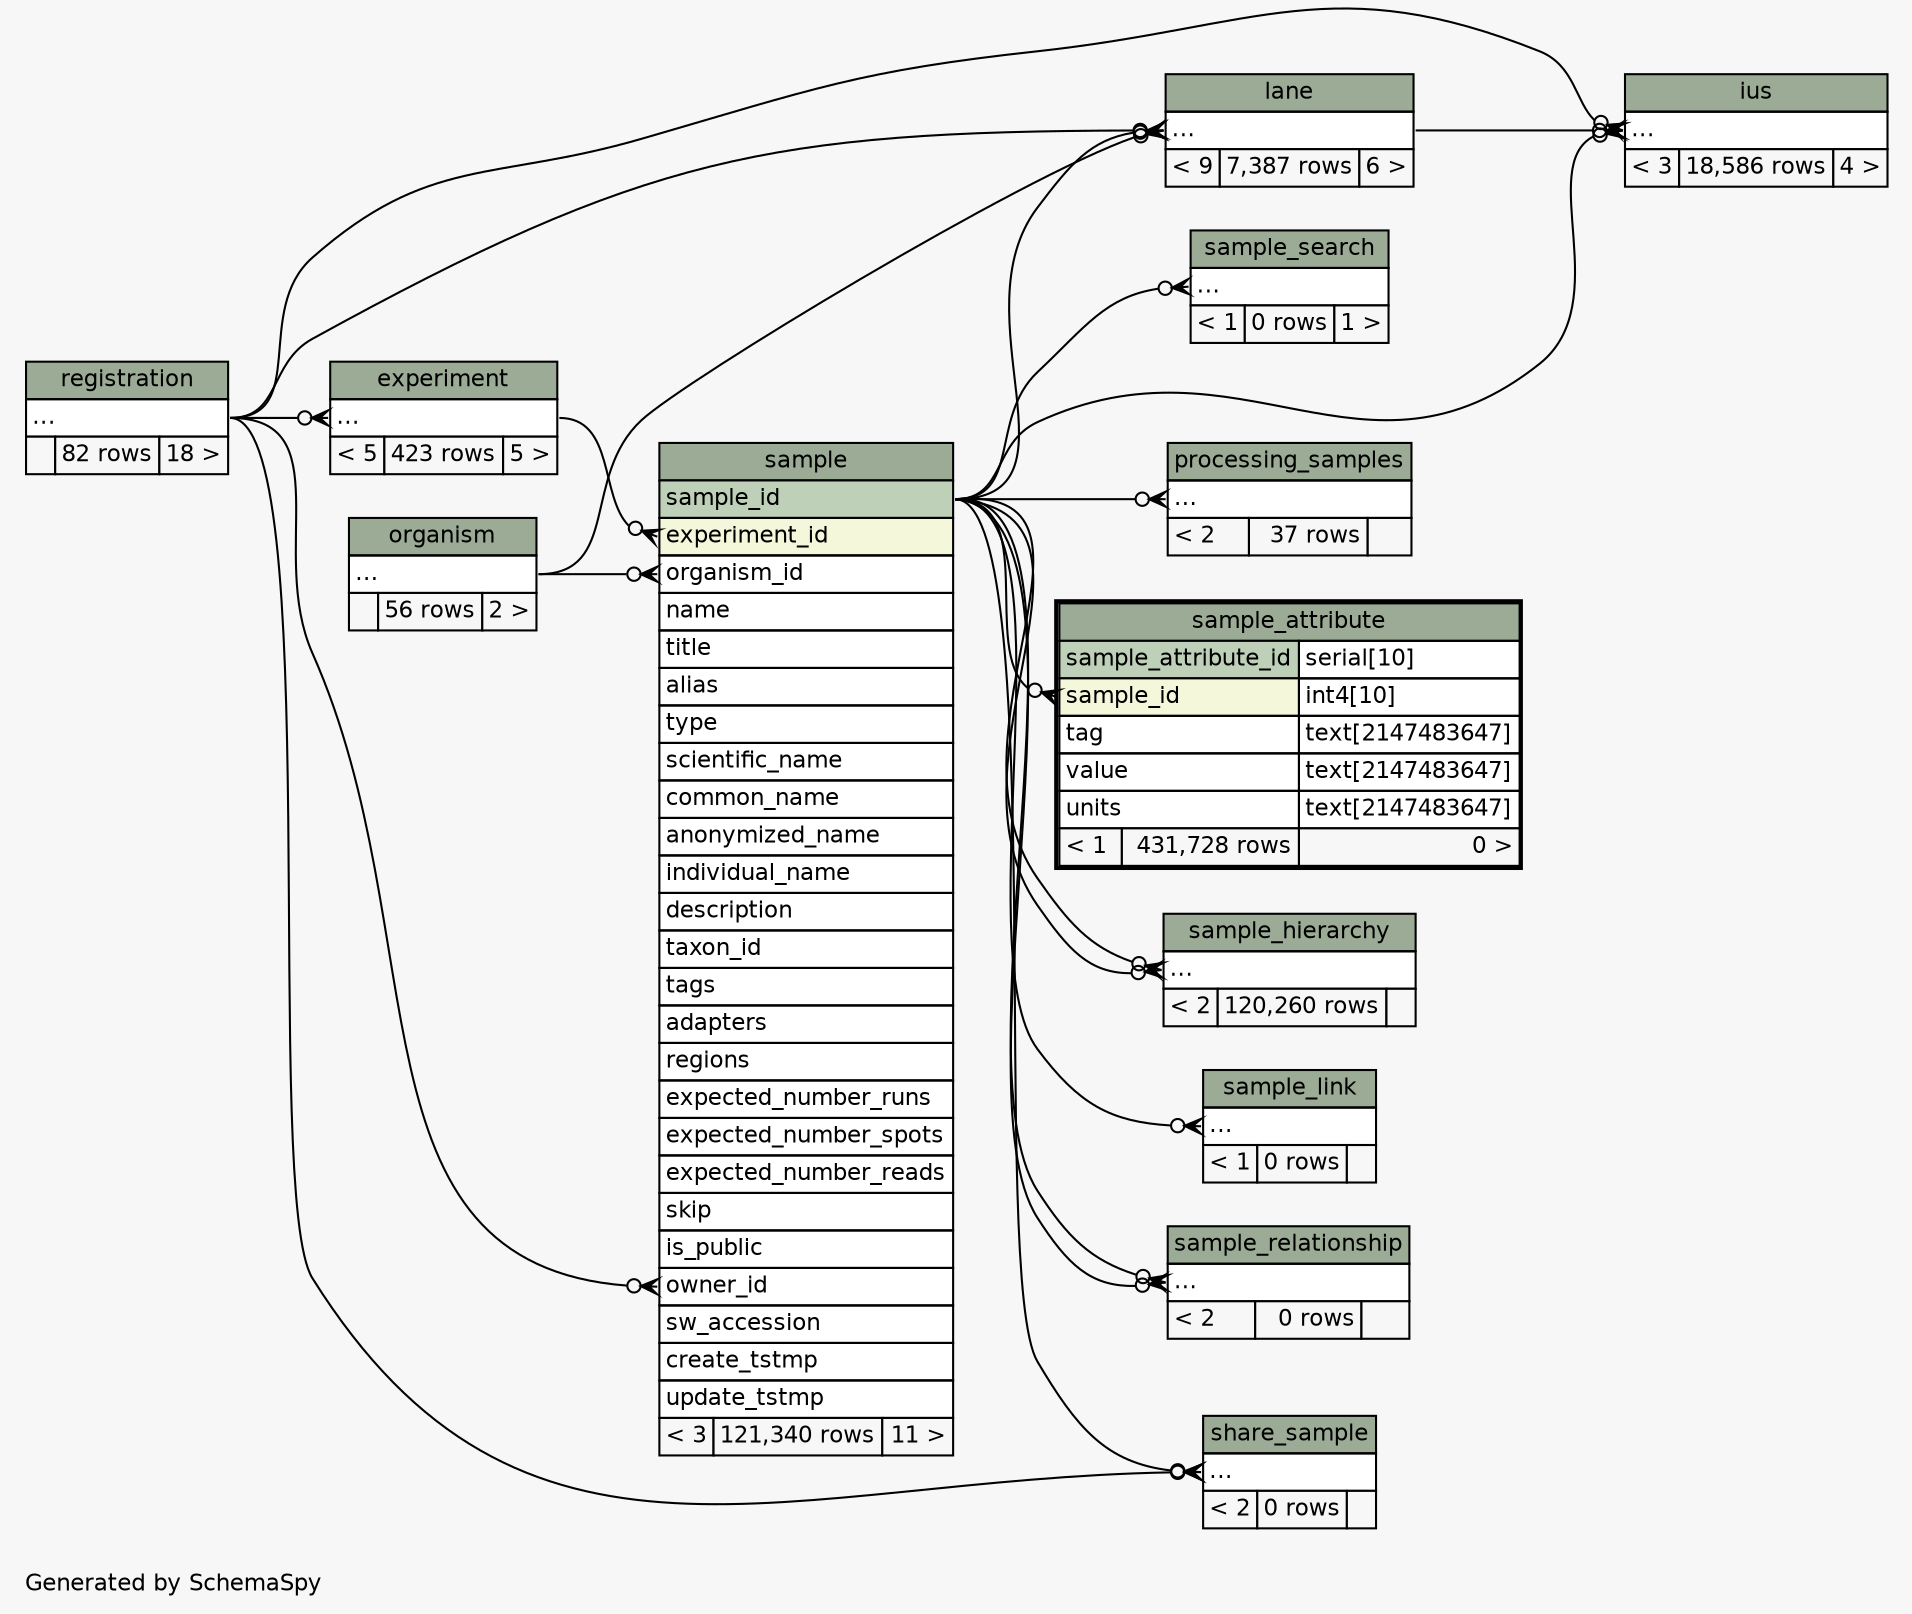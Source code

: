 // dot 2.26.3 on Linux 3.5.0-47-generic
// SchemaSpy rev 590
digraph "twoDegreesRelationshipsDiagram" {
  graph [
    rankdir="RL"
    bgcolor="#f7f7f7"
    label="\nGenerated by SchemaSpy"
    labeljust="l"
    nodesep="0.18"
    ranksep="0.46"
    fontname="Helvetica"
    fontsize="11"
  ];
  node [
    fontname="Helvetica"
    fontsize="11"
    shape="plaintext"
  ];
  edge [
    arrowsize="0.8"
  ];
  "experiment":"elipses":w -> "registration":"elipses":e [arrowhead=none dir=back arrowtail=crowodot];
  "ius":"elipses":w -> "lane":"elipses":e [arrowhead=none dir=back arrowtail=crowodot];
  "ius":"elipses":w -> "registration":"elipses":e [arrowhead=none dir=back arrowtail=crowodot];
  "ius":"elipses":w -> "sample":"sample_id":e [arrowhead=none dir=back arrowtail=crowodot];
  "lane":"elipses":w -> "organism":"elipses":e [arrowhead=none dir=back arrowtail=crowodot];
  "lane":"elipses":w -> "registration":"elipses":e [arrowhead=none dir=back arrowtail=crowodot];
  "lane":"elipses":w -> "sample":"sample_id":e [arrowhead=none dir=back arrowtail=crowodot];
  "processing_samples":"elipses":w -> "sample":"sample_id":e [arrowhead=none dir=back arrowtail=crowodot];
  "sample":"experiment_id":w -> "experiment":"elipses":e [arrowhead=none dir=back arrowtail=crowodot];
  "sample":"organism_id":w -> "organism":"elipses":e [arrowhead=none dir=back arrowtail=crowodot];
  "sample":"owner_id":w -> "registration":"elipses":e [arrowhead=none dir=back arrowtail=crowodot];
  "sample_attribute":"sample_id":w -> "sample":"sample_id":e [arrowhead=none dir=back arrowtail=crowodot];
  "sample_hierarchy":"elipses":w -> "sample":"sample_id":e [arrowhead=none dir=back arrowtail=crowodot];
  "sample_hierarchy":"elipses":w -> "sample":"sample_id":e [arrowhead=none dir=back arrowtail=crowodot];
  "sample_link":"elipses":w -> "sample":"sample_id":e [arrowhead=none dir=back arrowtail=crowodot];
  "sample_relationship":"elipses":w -> "sample":"sample_id":e [arrowhead=none dir=back arrowtail=crowodot];
  "sample_relationship":"elipses":w -> "sample":"sample_id":e [arrowhead=none dir=back arrowtail=crowodot];
  "sample_search":"elipses":w -> "sample":"sample_id":e [arrowhead=none dir=back arrowtail=crowodot];
  "share_sample":"elipses":w -> "registration":"elipses":e [arrowhead=none dir=back arrowtail=crowodot];
  "share_sample":"elipses":w -> "sample":"sample_id":e [arrowhead=none dir=back arrowtail=crowodot];
  "experiment" [
    label=<
    <TABLE BORDER="0" CELLBORDER="1" CELLSPACING="0" BGCOLOR="#ffffff">
      <TR><TD COLSPAN="3" BGCOLOR="#9bab96" ALIGN="CENTER">experiment</TD></TR>
      <TR><TD PORT="elipses" COLSPAN="3" ALIGN="LEFT">...</TD></TR>
      <TR><TD ALIGN="LEFT" BGCOLOR="#f7f7f7">&lt; 5</TD><TD ALIGN="RIGHT" BGCOLOR="#f7f7f7">423 rows</TD><TD ALIGN="RIGHT" BGCOLOR="#f7f7f7">5 &gt;</TD></TR>
    </TABLE>>
    URL="experiment.html"
    tooltip="experiment"
  ];
  "ius" [
    label=<
    <TABLE BORDER="0" CELLBORDER="1" CELLSPACING="0" BGCOLOR="#ffffff">
      <TR><TD COLSPAN="3" BGCOLOR="#9bab96" ALIGN="CENTER">ius</TD></TR>
      <TR><TD PORT="elipses" COLSPAN="3" ALIGN="LEFT">...</TD></TR>
      <TR><TD ALIGN="LEFT" BGCOLOR="#f7f7f7">&lt; 3</TD><TD ALIGN="RIGHT" BGCOLOR="#f7f7f7">18,586 rows</TD><TD ALIGN="RIGHT" BGCOLOR="#f7f7f7">4 &gt;</TD></TR>
    </TABLE>>
    URL="ius.html"
    tooltip="ius"
  ];
  "lane" [
    label=<
    <TABLE BORDER="0" CELLBORDER="1" CELLSPACING="0" BGCOLOR="#ffffff">
      <TR><TD COLSPAN="3" BGCOLOR="#9bab96" ALIGN="CENTER">lane</TD></TR>
      <TR><TD PORT="elipses" COLSPAN="3" ALIGN="LEFT">...</TD></TR>
      <TR><TD ALIGN="LEFT" BGCOLOR="#f7f7f7">&lt; 9</TD><TD ALIGN="RIGHT" BGCOLOR="#f7f7f7">7,387 rows</TD><TD ALIGN="RIGHT" BGCOLOR="#f7f7f7">6 &gt;</TD></TR>
    </TABLE>>
    URL="lane.html"
    tooltip="lane"
  ];
  "organism" [
    label=<
    <TABLE BORDER="0" CELLBORDER="1" CELLSPACING="0" BGCOLOR="#ffffff">
      <TR><TD COLSPAN="3" BGCOLOR="#9bab96" ALIGN="CENTER">organism</TD></TR>
      <TR><TD PORT="elipses" COLSPAN="3" ALIGN="LEFT">...</TD></TR>
      <TR><TD ALIGN="LEFT" BGCOLOR="#f7f7f7">  </TD><TD ALIGN="RIGHT" BGCOLOR="#f7f7f7">56 rows</TD><TD ALIGN="RIGHT" BGCOLOR="#f7f7f7">2 &gt;</TD></TR>
    </TABLE>>
    URL="organism.html"
    tooltip="organism"
  ];
  "processing_samples" [
    label=<
    <TABLE BORDER="0" CELLBORDER="1" CELLSPACING="0" BGCOLOR="#ffffff">
      <TR><TD COLSPAN="3" BGCOLOR="#9bab96" ALIGN="CENTER">processing_samples</TD></TR>
      <TR><TD PORT="elipses" COLSPAN="3" ALIGN="LEFT">...</TD></TR>
      <TR><TD ALIGN="LEFT" BGCOLOR="#f7f7f7">&lt; 2</TD><TD ALIGN="RIGHT" BGCOLOR="#f7f7f7">37 rows</TD><TD ALIGN="RIGHT" BGCOLOR="#f7f7f7">  </TD></TR>
    </TABLE>>
    URL="processing_samples.html"
    tooltip="processing_samples"
  ];
  "registration" [
    label=<
    <TABLE BORDER="0" CELLBORDER="1" CELLSPACING="0" BGCOLOR="#ffffff">
      <TR><TD COLSPAN="3" BGCOLOR="#9bab96" ALIGN="CENTER">registration</TD></TR>
      <TR><TD PORT="elipses" COLSPAN="3" ALIGN="LEFT">...</TD></TR>
      <TR><TD ALIGN="LEFT" BGCOLOR="#f7f7f7">  </TD><TD ALIGN="RIGHT" BGCOLOR="#f7f7f7">82 rows</TD><TD ALIGN="RIGHT" BGCOLOR="#f7f7f7">18 &gt;</TD></TR>
    </TABLE>>
    URL="registration.html"
    tooltip="registration"
  ];
  "sample" [
    label=<
    <TABLE BORDER="0" CELLBORDER="1" CELLSPACING="0" BGCOLOR="#ffffff">
      <TR><TD COLSPAN="3" BGCOLOR="#9bab96" ALIGN="CENTER">sample</TD></TR>
      <TR><TD PORT="sample_id" COLSPAN="3" BGCOLOR="#bed1b8" ALIGN="LEFT">sample_id</TD></TR>
      <TR><TD PORT="experiment_id" COLSPAN="3" BGCOLOR="#f4f7da" ALIGN="LEFT">experiment_id</TD></TR>
      <TR><TD PORT="organism_id" COLSPAN="3" ALIGN="LEFT">organism_id</TD></TR>
      <TR><TD PORT="name" COLSPAN="3" ALIGN="LEFT">name</TD></TR>
      <TR><TD PORT="title" COLSPAN="3" ALIGN="LEFT">title</TD></TR>
      <TR><TD PORT="alias" COLSPAN="3" ALIGN="LEFT">alias</TD></TR>
      <TR><TD PORT="type" COLSPAN="3" ALIGN="LEFT">type</TD></TR>
      <TR><TD PORT="scientific_name" COLSPAN="3" ALIGN="LEFT">scientific_name</TD></TR>
      <TR><TD PORT="common_name" COLSPAN="3" ALIGN="LEFT">common_name</TD></TR>
      <TR><TD PORT="anonymized_name" COLSPAN="3" ALIGN="LEFT">anonymized_name</TD></TR>
      <TR><TD PORT="individual_name" COLSPAN="3" ALIGN="LEFT">individual_name</TD></TR>
      <TR><TD PORT="description" COLSPAN="3" ALIGN="LEFT">description</TD></TR>
      <TR><TD PORT="taxon_id" COLSPAN="3" ALIGN="LEFT">taxon_id</TD></TR>
      <TR><TD PORT="tags" COLSPAN="3" ALIGN="LEFT">tags</TD></TR>
      <TR><TD PORT="adapters" COLSPAN="3" ALIGN="LEFT">adapters</TD></TR>
      <TR><TD PORT="regions" COLSPAN="3" ALIGN="LEFT">regions</TD></TR>
      <TR><TD PORT="expected_number_runs" COLSPAN="3" ALIGN="LEFT">expected_number_runs</TD></TR>
      <TR><TD PORT="expected_number_spots" COLSPAN="3" ALIGN="LEFT">expected_number_spots</TD></TR>
      <TR><TD PORT="expected_number_reads" COLSPAN="3" ALIGN="LEFT">expected_number_reads</TD></TR>
      <TR><TD PORT="skip" COLSPAN="3" ALIGN="LEFT">skip</TD></TR>
      <TR><TD PORT="is_public" COLSPAN="3" ALIGN="LEFT">is_public</TD></TR>
      <TR><TD PORT="owner_id" COLSPAN="3" ALIGN="LEFT">owner_id</TD></TR>
      <TR><TD PORT="sw_accession" COLSPAN="3" ALIGN="LEFT">sw_accession</TD></TR>
      <TR><TD PORT="create_tstmp" COLSPAN="3" ALIGN="LEFT">create_tstmp</TD></TR>
      <TR><TD PORT="update_tstmp" COLSPAN="3" ALIGN="LEFT">update_tstmp</TD></TR>
      <TR><TD ALIGN="LEFT" BGCOLOR="#f7f7f7">&lt; 3</TD><TD ALIGN="RIGHT" BGCOLOR="#f7f7f7">121,340 rows</TD><TD ALIGN="RIGHT" BGCOLOR="#f7f7f7">11 &gt;</TD></TR>
    </TABLE>>
    URL="sample.html"
    tooltip="sample"
  ];
  "sample_attribute" [
    label=<
    <TABLE BORDER="2" CELLBORDER="1" CELLSPACING="0" BGCOLOR="#ffffff">
      <TR><TD COLSPAN="3" BGCOLOR="#9bab96" ALIGN="CENTER">sample_attribute</TD></TR>
      <TR><TD PORT="sample_attribute_id" COLSPAN="2" BGCOLOR="#bed1b8" ALIGN="LEFT">sample_attribute_id</TD><TD PORT="sample_attribute_id.type" ALIGN="LEFT">serial[10]</TD></TR>
      <TR><TD PORT="sample_id" COLSPAN="2" BGCOLOR="#f4f7da" ALIGN="LEFT">sample_id</TD><TD PORT="sample_id.type" ALIGN="LEFT">int4[10]</TD></TR>
      <TR><TD PORT="tag" COLSPAN="2" ALIGN="LEFT">tag</TD><TD PORT="tag.type" ALIGN="LEFT">text[2147483647]</TD></TR>
      <TR><TD PORT="value" COLSPAN="2" ALIGN="LEFT">value</TD><TD PORT="value.type" ALIGN="LEFT">text[2147483647]</TD></TR>
      <TR><TD PORT="units" COLSPAN="2" ALIGN="LEFT">units</TD><TD PORT="units.type" ALIGN="LEFT">text[2147483647]</TD></TR>
      <TR><TD ALIGN="LEFT" BGCOLOR="#f7f7f7">&lt; 1</TD><TD ALIGN="RIGHT" BGCOLOR="#f7f7f7">431,728 rows</TD><TD ALIGN="RIGHT" BGCOLOR="#f7f7f7">0 &gt;</TD></TR>
    </TABLE>>
    URL="sample_attribute.html"
    tooltip="sample_attribute"
  ];
  "sample_hierarchy" [
    label=<
    <TABLE BORDER="0" CELLBORDER="1" CELLSPACING="0" BGCOLOR="#ffffff">
      <TR><TD COLSPAN="3" BGCOLOR="#9bab96" ALIGN="CENTER">sample_hierarchy</TD></TR>
      <TR><TD PORT="elipses" COLSPAN="3" ALIGN="LEFT">...</TD></TR>
      <TR><TD ALIGN="LEFT" BGCOLOR="#f7f7f7">&lt; 2</TD><TD ALIGN="RIGHT" BGCOLOR="#f7f7f7">120,260 rows</TD><TD ALIGN="RIGHT" BGCOLOR="#f7f7f7">  </TD></TR>
    </TABLE>>
    URL="sample_hierarchy.html"
    tooltip="sample_hierarchy"
  ];
  "sample_link" [
    label=<
    <TABLE BORDER="0" CELLBORDER="1" CELLSPACING="0" BGCOLOR="#ffffff">
      <TR><TD COLSPAN="3" BGCOLOR="#9bab96" ALIGN="CENTER">sample_link</TD></TR>
      <TR><TD PORT="elipses" COLSPAN="3" ALIGN="LEFT">...</TD></TR>
      <TR><TD ALIGN="LEFT" BGCOLOR="#f7f7f7">&lt; 1</TD><TD ALIGN="RIGHT" BGCOLOR="#f7f7f7">0 rows</TD><TD ALIGN="RIGHT" BGCOLOR="#f7f7f7">  </TD></TR>
    </TABLE>>
    URL="sample_link.html"
    tooltip="sample_link"
  ];
  "sample_relationship" [
    label=<
    <TABLE BORDER="0" CELLBORDER="1" CELLSPACING="0" BGCOLOR="#ffffff">
      <TR><TD COLSPAN="3" BGCOLOR="#9bab96" ALIGN="CENTER">sample_relationship</TD></TR>
      <TR><TD PORT="elipses" COLSPAN="3" ALIGN="LEFT">...</TD></TR>
      <TR><TD ALIGN="LEFT" BGCOLOR="#f7f7f7">&lt; 2</TD><TD ALIGN="RIGHT" BGCOLOR="#f7f7f7">0 rows</TD><TD ALIGN="RIGHT" BGCOLOR="#f7f7f7">  </TD></TR>
    </TABLE>>
    URL="sample_relationship.html"
    tooltip="sample_relationship"
  ];
  "sample_search" [
    label=<
    <TABLE BORDER="0" CELLBORDER="1" CELLSPACING="0" BGCOLOR="#ffffff">
      <TR><TD COLSPAN="3" BGCOLOR="#9bab96" ALIGN="CENTER">sample_search</TD></TR>
      <TR><TD PORT="elipses" COLSPAN="3" ALIGN="LEFT">...</TD></TR>
      <TR><TD ALIGN="LEFT" BGCOLOR="#f7f7f7">&lt; 1</TD><TD ALIGN="RIGHT" BGCOLOR="#f7f7f7">0 rows</TD><TD ALIGN="RIGHT" BGCOLOR="#f7f7f7">1 &gt;</TD></TR>
    </TABLE>>
    URL="sample_search.html"
    tooltip="sample_search"
  ];
  "share_sample" [
    label=<
    <TABLE BORDER="0" CELLBORDER="1" CELLSPACING="0" BGCOLOR="#ffffff">
      <TR><TD COLSPAN="3" BGCOLOR="#9bab96" ALIGN="CENTER">share_sample</TD></TR>
      <TR><TD PORT="elipses" COLSPAN="3" ALIGN="LEFT">...</TD></TR>
      <TR><TD ALIGN="LEFT" BGCOLOR="#f7f7f7">&lt; 2</TD><TD ALIGN="RIGHT" BGCOLOR="#f7f7f7">0 rows</TD><TD ALIGN="RIGHT" BGCOLOR="#f7f7f7">  </TD></TR>
    </TABLE>>
    URL="share_sample.html"
    tooltip="share_sample"
  ];
}
